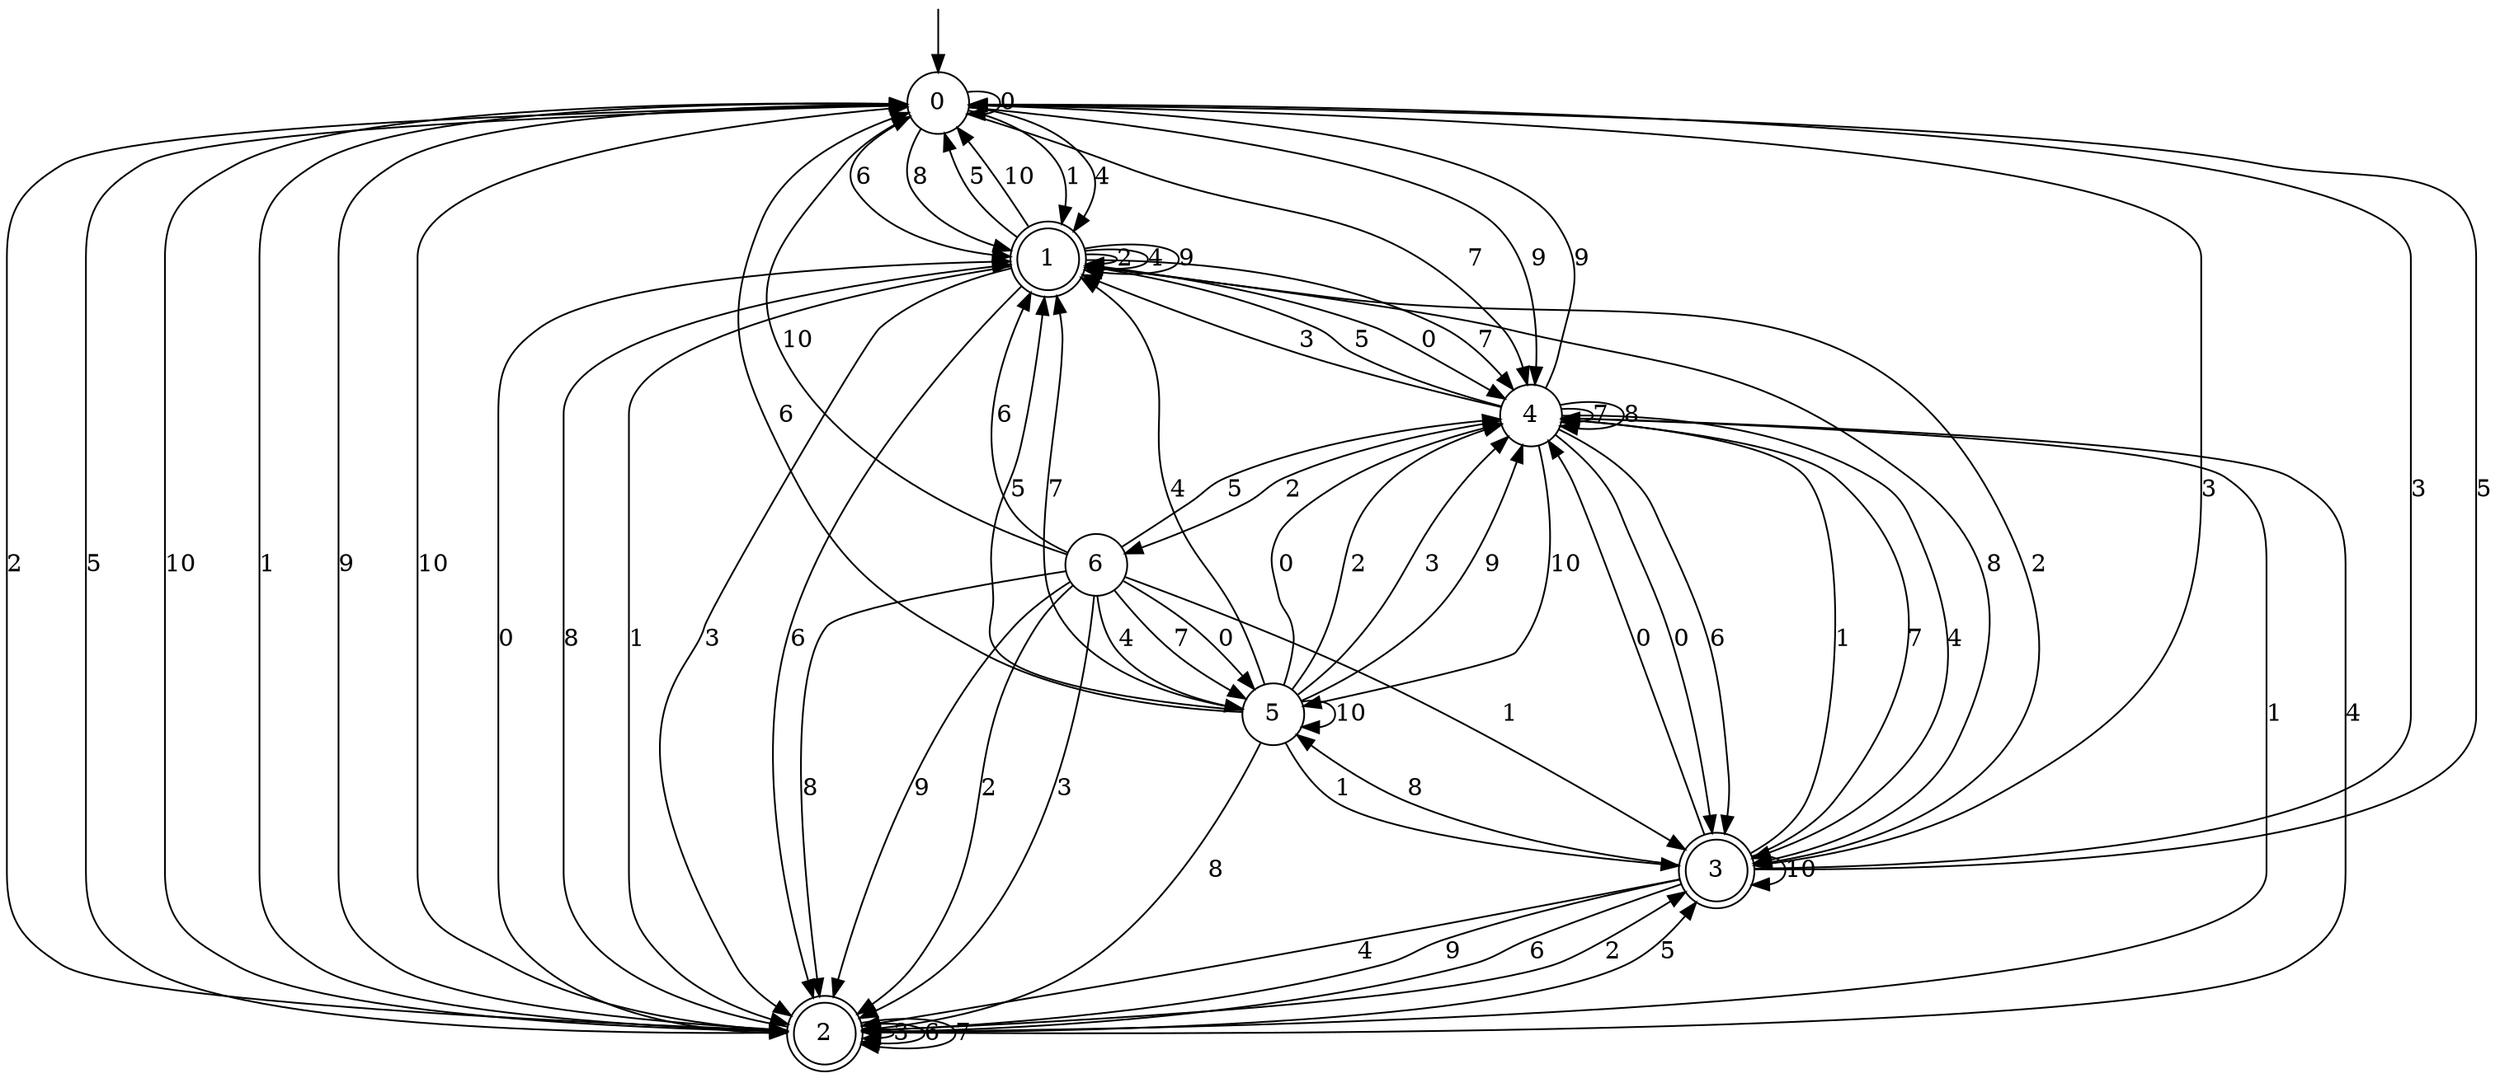 digraph g {

	s0 [shape="circle" label="0"];
	s1 [shape="doublecircle" label="1"];
	s2 [shape="doublecircle" label="2"];
	s3 [shape="doublecircle" label="3"];
	s4 [shape="circle" label="4"];
	s5 [shape="circle" label="5"];
	s6 [shape="circle" label="6"];
	s0 -> s0 [label="0"];
	s0 -> s1 [label="1"];
	s0 -> s2 [label="2"];
	s0 -> s3 [label="3"];
	s0 -> s1 [label="4"];
	s0 -> s2 [label="5"];
	s0 -> s1 [label="6"];
	s0 -> s4 [label="7"];
	s0 -> s1 [label="8"];
	s0 -> s4 [label="9"];
	s0 -> s2 [label="10"];
	s1 -> s4 [label="0"];
	s1 -> s2 [label="1"];
	s1 -> s1 [label="2"];
	s1 -> s2 [label="3"];
	s1 -> s1 [label="4"];
	s1 -> s0 [label="5"];
	s1 -> s2 [label="6"];
	s1 -> s4 [label="7"];
	s1 -> s3 [label="8"];
	s1 -> s1 [label="9"];
	s1 -> s0 [label="10"];
	s2 -> s1 [label="0"];
	s2 -> s0 [label="1"];
	s2 -> s3 [label="2"];
	s2 -> s2 [label="3"];
	s2 -> s4 [label="4"];
	s2 -> s3 [label="5"];
	s2 -> s2 [label="6"];
	s2 -> s2 [label="7"];
	s2 -> s1 [label="8"];
	s2 -> s0 [label="9"];
	s2 -> s0 [label="10"];
	s3 -> s4 [label="0"];
	s3 -> s4 [label="1"];
	s3 -> s1 [label="2"];
	s3 -> s0 [label="3"];
	s3 -> s2 [label="4"];
	s3 -> s0 [label="5"];
	s3 -> s2 [label="6"];
	s3 -> s4 [label="7"];
	s3 -> s5 [label="8"];
	s3 -> s2 [label="9"];
	s3 -> s3 [label="10"];
	s4 -> s3 [label="0"];
	s4 -> s2 [label="1"];
	s4 -> s6 [label="2"];
	s4 -> s1 [label="3"];
	s4 -> s3 [label="4"];
	s4 -> s1 [label="5"];
	s4 -> s3 [label="6"];
	s4 -> s4 [label="7"];
	s4 -> s4 [label="8"];
	s4 -> s0 [label="9"];
	s4 -> s5 [label="10"];
	s5 -> s4 [label="0"];
	s5 -> s3 [label="1"];
	s5 -> s4 [label="2"];
	s5 -> s4 [label="3"];
	s5 -> s1 [label="4"];
	s5 -> s1 [label="5"];
	s5 -> s0 [label="6"];
	s5 -> s1 [label="7"];
	s5 -> s2 [label="8"];
	s5 -> s4 [label="9"];
	s5 -> s5 [label="10"];
	s6 -> s5 [label="0"];
	s6 -> s3 [label="1"];
	s6 -> s2 [label="2"];
	s6 -> s2 [label="3"];
	s6 -> s5 [label="4"];
	s6 -> s4 [label="5"];
	s6 -> s1 [label="6"];
	s6 -> s5 [label="7"];
	s6 -> s2 [label="8"];
	s6 -> s2 [label="9"];
	s6 -> s0 [label="10"];

__start0 [label="" shape="none" width="0" height="0"];
__start0 -> s0;

}
